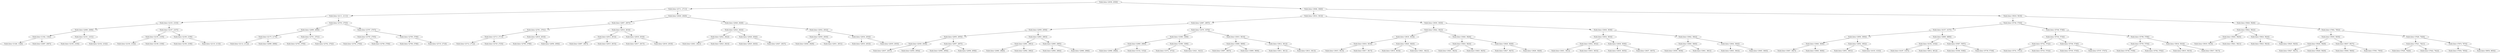 digraph G{
1195854264 [label="Node{data=[2936, 2936]}"]
1195854264 -> 1946815838
1946815838 [label="Node{data=[2711, 2711]}"]
1946815838 -> 687947506
687947506 [label="Node{data=[2111, 2111]}"]
687947506 -> 643570300
643570300 [label="Node{data=[2103, 2103]}"]
643570300 -> 1529580934
1529580934 [label="Node{data=[2069, 2069]}"]
1529580934 -> 2146372416
2146372416 [label="Node{data=[1342, 1342]}"]
2146372416 -> 1597594849
1597594849 [label="Node{data=[1326, 1326]}"]
2146372416 -> 435167872
435167872 [label="Node{data=[2067, 2067]}"]
1529580934 -> 506518405
506518405 [label="Node{data=[2101, 2101]}"]
506518405 -> 427980296
427980296 [label="Node{data=[2100, 2100]}"]
506518405 -> 214560653
214560653 [label="Node{data=[2102, 2102]}"]
643570300 -> 347416758
347416758 [label="Node{data=[2107, 2107]}"]
347416758 -> 205595990
205595990 [label="Node{data=[2105, 2105]}"]
205595990 -> 116994272
116994272 [label="Node{data=[2104, 2104]}"]
205595990 -> 1158611509
1158611509 [label="Node{data=[2106, 2106]}"]
347416758 -> 2026005178
2026005178 [label="Node{data=[2109, 2109]}"]
2026005178 -> 2100073313
2100073313 [label="Node{data=[2108, 2108]}"]
2026005178 -> 849199636
849199636 [label="Node{data=[2110, 2110]}"]
687947506 -> 264138968
264138968 [label="Node{data=[2703, 2703]}"]
264138968 -> 1677857831
1677857831 [label="Node{data=[2699, 2699]}"]
1677857831 -> 2100048989
2100048989 [label="Node{data=[2175, 2175]}"]
2100048989 -> 561890446
561890446 [label="Node{data=[2112, 2112]}"]
2100048989 -> 1572423881
1572423881 [label="Node{data=[2698, 2698]}"]
1677857831 -> 695131253
695131253 [label="Node{data=[2701, 2701]}"]
695131253 -> 897358809
897358809 [label="Node{data=[2700, 2700]}"]
695131253 -> 2062184524
2062184524 [label="Node{data=[2702, 2702]}"]
264138968 -> 1828884696
1828884696 [label="Node{data=[2707, 2707]}"]
1828884696 -> 844133497
844133497 [label="Node{data=[2705, 2705]}"]
844133497 -> 1663271865
1663271865 [label="Node{data=[2704, 2704]}"]
844133497 -> 1256384385
1256384385 [label="Node{data=[2706, 2706]}"]
1828884696 -> 866073173
866073173 [label="Node{data=[2709, 2709]}"]
866073173 -> 48063459
48063459 [label="Node{data=[2708, 2708]}"]
866073173 -> 2098992714
2098992714 [label="Node{data=[2710, 2710]}"]
1946815838 -> 547305607
547305607 [label="Node{data=[2920, 2920]}"]
547305607 -> 1788408659
1788408659 [label="Node{data=[2857, 2857]}"]
1788408659 -> 62085016
62085016 [label="Node{data=[2791, 2791]}"]
62085016 -> 503365602
503365602 [label="Node{data=[2713, 2713]}"]
503365602 -> 1191372709
1191372709 [label="Node{data=[2712, 2712]}"]
503365602 -> 1781368445
1781368445 [label="Node{data=[2725, 2725]}"]
62085016 -> 1941639991
1941639991 [label="Node{data=[2816, 2816]}"]
1941639991 -> 1751080205
1751080205 [label="Node{data=[2799, 2799]}"]
1941639991 -> 942714988
942714988 [label="Node{data=[2856, 2856]}"]
1788408659 -> 1042863993
1042863993 [label="Node{data=[2916, 2916]}"]
1042863993 -> 354502944
354502944 [label="Node{data=[2914, 2914]}"]
354502944 -> 126147004
126147004 [label="Node{data=[2867, 2867]}"]
354502944 -> 973777648
973777648 [label="Node{data=[2915, 2915]}"]
1042863993 -> 1113666007
1113666007 [label="Node{data=[2918, 2918]}"]
1113666007 -> 1570117874
1570117874 [label="Node{data=[2917, 2917]}"]
1113666007 -> 2088661957
2088661957 [label="Node{data=[2919, 2919]}"]
547305607 -> 332139408
332139408 [label="Node{data=[2928, 2928]}"]
332139408 -> 1483243447
1483243447 [label="Node{data=[2924, 2924]}"]
1483243447 -> 894746048
894746048 [label="Node{data=[2922, 2922]}"]
894746048 -> 976949492
976949492 [label="Node{data=[2921, 2921]}"]
894746048 -> 1230507176
1230507176 [label="Node{data=[2923, 2923]}"]
1483243447 -> 1381386227
1381386227 [label="Node{data=[2926, 2926]}"]
1381386227 -> 1123830468
1123830468 [label="Node{data=[2925, 2925]}"]
1381386227 -> 547507935
547507935 [label="Node{data=[2927, 2927]}"]
332139408 -> 697707311
697707311 [label="Node{data=[2932, 2932]}"]
697707311 -> 1226803249
1226803249 [label="Node{data=[2930, 2930]}"]
1226803249 -> 1763000764
1763000764 [label="Node{data=[2929, 2929]}"]
1226803249 -> 1534279415
1534279415 [label="Node{data=[2931, 2931]}"]
697707311 -> 1134864869
1134864869 [label="Node{data=[2934, 2934]}"]
1134864869 -> 1984954272
1984954272 [label="Node{data=[2933, 2933]}"]
1134864869 -> 890525812
890525812 [label="Node{data=[2935, 2935]}"]
1195854264 -> 2001882279
2001882279 [label="Node{data=[3846, 3846]}"]
2001882279 -> 299837481
299837481 [label="Node{data=[3814, 3814]}"]
299837481 -> 417621837
417621837 [label="Node{data=[2967, 2967]}"]
417621837 -> 254041053
254041053 [label="Node{data=[2959, 2959]}"]
254041053 -> 1794509290
1794509290 [label="Node{data=[2955, 2955]}"]
1794509290 -> 42007293
42007293 [label="Node{data=[2938, 2938]}"]
42007293 -> 971324399
971324399 [label="Node{data=[2937, 2937]}"]
42007293 -> 347239869
347239869 [label="Node{data=[2954, 2954]}"]
1794509290 -> 1322354584
1322354584 [label="Node{data=[2957, 2957]}"]
1322354584 -> 1258539949
1258539949 [label="Node{data=[2956, 2956]}"]
1322354584 -> 1529457505
1529457505 [label="Node{data=[2958, 2958]}"]
254041053 -> 1546727972
1546727972 [label="Node{data=[2963, 2963]}"]
1546727972 -> 505316221
505316221 [label="Node{data=[2961, 2961]}"]
505316221 -> 1268088240
1268088240 [label="Node{data=[2960, 2960]}"]
505316221 -> 1567732992
1567732992 [label="Node{data=[2962, 2962]}"]
1546727972 -> 142871704
142871704 [label="Node{data=[2965, 2965]}"]
142871704 -> 1651205022
1651205022 [label="Node{data=[2964, 2964]}"]
142871704 -> 41155230
41155230 [label="Node{data=[2966, 2966]}"]
417621837 -> 1383761509
1383761509 [label="Node{data=[3470, 3470]}"]
1383761509 -> 2058526846
2058526846 [label="Node{data=[3369, 3369]}"]
2058526846 -> 1132219173
1132219173 [label="Node{data=[2969, 2969]}"]
1132219173 -> 1590099678
1590099678 [label="Node{data=[2968, 2968]}"]
1132219173 -> 1476985549
1476985549 [label="Node{data=[3152, 3152]}"]
2058526846 -> 928508130
928508130 [label="Node{data=[3399, 3399]}"]
928508130 -> 374585422
374585422 [label="Node{data=[3372, 3372]}"]
928508130 -> 2139788372
2139788372 [label="Node{data=[3421, 3421]}"]
1383761509 -> 1871048194
1871048194 [label="Node{data=[3810, 3810]}"]
1871048194 -> 1738345448
1738345448 [label="Node{data=[3808, 3808]}"]
1738345448 -> 1812422301
1812422301 [label="Node{data=[3807, 3807]}"]
1738345448 -> 1191464829
1191464829 [label="Node{data=[3809, 3809]}"]
1871048194 -> 129059937
129059937 [label="Node{data=[3812, 3812]}"]
129059937 -> 150783284
150783284 [label="Node{data=[3811, 3811]}"]
129059937 -> 1582928128
1582928128 [label="Node{data=[3813, 3813]}"]
299837481 -> 994267665
994267665 [label="Node{data=[3830, 3830]}"]
994267665 -> 907858780
907858780 [label="Node{data=[3822, 3822]}"]
907858780 -> 1487365582
1487365582 [label="Node{data=[3818, 3818]}"]
1487365582 -> 1248079435
1248079435 [label="Node{data=[3816, 3816]}"]
1248079435 -> 1796615884
1796615884 [label="Node{data=[3815, 3815]}"]
1248079435 -> 994084545
994084545 [label="Node{data=[3817, 3817]}"]
1487365582 -> 1487543666
1487543666 [label="Node{data=[3820, 3820]}"]
1487543666 -> 869758554
869758554 [label="Node{data=[3819, 3819]}"]
1487543666 -> 1777163938
1777163938 [label="Node{data=[3821, 3821]}"]
907858780 -> 1453632464
1453632464 [label="Node{data=[3826, 3826]}"]
1453632464 -> 1592618491
1592618491 [label="Node{data=[3824, 3824]}"]
1592618491 -> 1442883034
1442883034 [label="Node{data=[3823, 3823]}"]
1592618491 -> 1427892726
1427892726 [label="Node{data=[3825, 3825]}"]
1453632464 -> 647111342
647111342 [label="Node{data=[3828, 3828]}"]
647111342 -> 321192242
321192242 [label="Node{data=[3827, 3827]}"]
647111342 -> 1087916281
1087916281 [label="Node{data=[3829, 3829]}"]
994267665 -> 1250315597
1250315597 [label="Node{data=[3838, 3838]}"]
1250315597 -> 2100728289
2100728289 [label="Node{data=[3834, 3834]}"]
2100728289 -> 1184965604
1184965604 [label="Node{data=[3832, 3832]}"]
1184965604 -> 1153180745
1153180745 [label="Node{data=[3831, 3831]}"]
1184965604 -> 1009313206
1009313206 [label="Node{data=[3833, 3833]}"]
2100728289 -> 1968751179
1968751179 [label="Node{data=[3836, 3836]}"]
1968751179 -> 975790343
975790343 [label="Node{data=[3835, 3835]}"]
1968751179 -> 521311335
521311335 [label="Node{data=[3837, 3837]}"]
1250315597 -> 1684854630
1684854630 [label="Node{data=[3842, 3842]}"]
1684854630 -> 1461001018
1461001018 [label="Node{data=[3840, 3840]}"]
1461001018 -> 642087302
642087302 [label="Node{data=[3839, 3839]}"]
1461001018 -> 771715205
771715205 [label="Node{data=[3841, 3841]}"]
1684854630 -> 799692219
799692219 [label="Node{data=[3844, 3844]}"]
799692219 -> 1343838143
1343838143 [label="Node{data=[3843, 3843]}"]
799692219 -> 1562221939
1562221939 [label="Node{data=[3845, 3845]}"]
2001882279 -> 187737357
187737357 [label="Node{data=[5818, 5818]}"]
187737357 -> 1984577117
1984577117 [label="Node{data=[5740, 5740]}"]
1984577117 -> 1819552644
1819552644 [label="Node{data=[4157, 4157]}"]
1819552644 -> 1572066684
1572066684 [label="Node{data=[3850, 3850]}"]
1572066684 -> 1403325194
1403325194 [label="Node{data=[3848, 3848]}"]
1403325194 -> 1958375413
1958375413 [label="Node{data=[3847, 3847]}"]
1403325194 -> 962548461
962548461 [label="Node{data=[3849, 3849]}"]
1572066684 -> 2055501967
2055501967 [label="Node{data=[3852, 3852]}"]
2055501967 -> 16957838
16957838 [label="Node{data=[3851, 3851]}"]
2055501967 -> 652268444
652268444 [label="Node{data=[4103, 4103]}"]
1819552644 -> 1709913495
1709913495 [label="Node{data=[4869, 4869]}"]
1709913495 -> 1014135205
1014135205 [label="Node{data=[4192, 4192]}"]
1014135205 -> 736874772
736874772 [label="Node{data=[4187, 4187]}"]
1014135205 -> 188193734
188193734 [label="Node{data=[4812, 4812]}"]
1709913495 -> 927744186
927744186 [label="Node{data=[5587, 5587]}"]
927744186 -> 417118375
417118375 [label="Node{data=[5306, 5306]}"]
927744186 -> 1842002393
1842002393 [label="Node{data=[5739, 5739]}"]
1984577117 -> 1511319053
1511319053 [label="Node{data=[5748, 5748]}"]
1511319053 -> 260580453
260580453 [label="Node{data=[5744, 5744]}"]
260580453 -> 1928117427
1928117427 [label="Node{data=[5742, 5742]}"]
1928117427 -> 1246807878
1246807878 [label="Node{data=[5741, 5741]}"]
1928117427 -> 923366543
923366543 [label="Node{data=[5743, 5743]}"]
260580453 -> 2045560071
2045560071 [label="Node{data=[5746, 5746]}"]
2045560071 -> 1861416877
1861416877 [label="Node{data=[5745, 5745]}"]
2045560071 -> 584349634
584349634 [label="Node{data=[5747, 5747]}"]
1511319053 -> 1585824283
1585824283 [label="Node{data=[5796, 5796]}"]
1585824283 -> 1105129521
1105129521 [label="Node{data=[5750, 5750]}"]
1105129521 -> 954742840
954742840 [label="Node{data=[5749, 5749]}"]
1105129521 -> 964895360
964895360 [label="Node{data=[5782, 5782]}"]
1585824283 -> 1231469233
1231469233 [label="Node{data=[5816, 5816]}"]
1231469233 -> 2131723476
2131723476 [label="Node{data=[5815, 5815]}"]
1231469233 -> 115297013
115297013 [label="Node{data=[5817, 5817]}"]
187737357 -> 652803980
652803980 [label="Node{data=[5826, 5826]}"]
652803980 -> 1520921298
1520921298 [label="Node{data=[5822, 5822]}"]
1520921298 -> 1494051958
1494051958 [label="Node{data=[5820, 5820]}"]
1494051958 -> 628694336
628694336 [label="Node{data=[5819, 5819]}"]
1494051958 -> 1150063356
1150063356 [label="Node{data=[5821, 5821]}"]
1520921298 -> 622625093
622625093 [label="Node{data=[5824, 5824]}"]
622625093 -> 398468940
398468940 [label="Node{data=[5823, 5823]}"]
622625093 -> 2059316201
2059316201 [label="Node{data=[5825, 5825]}"]
652803980 -> 1510333744
1510333744 [label="Node{data=[7602, 7602]}"]
1510333744 -> 458385820
458385820 [label="Node{data=[5830, 5830]}"]
458385820 -> 230610941
230610941 [label="Node{data=[5828, 5828]}"]
230610941 -> 38851648
38851648 [label="Node{data=[5827, 5827]}"]
230610941 -> 1992844647
1992844647 [label="Node{data=[5829, 5829]}"]
458385820 -> 2120154283
2120154283 [label="Node{data=[6637, 6637]}"]
2120154283 -> 94690722
94690722 [label="Node{data=[5840, 5840]}"]
2120154283 -> 30604162
30604162 [label="Node{data=[7593, 7593]}"]
1510333744 -> 872699266
872699266 [label="Node{data=[7626, 7626]}"]
872699266 -> 1035361293
1035361293 [label="Node{data=[7621, 7621]}"]
1035361293 -> 517787604
517787604 [label="Node{data=[7620, 7620]}"]
1035361293 -> 147077478
147077478 [label="Node{data=[7622, 7622]}"]
872699266 -> 519751097
519751097 [label="Node{data=[7874, 7874]}"]
519751097 -> 295937119
295937119 [label="Node{data=[7654, 7654]}"]
519751097 -> 1769565136
1769565136 [label="Node{data=[9654, 9654]}"]
}